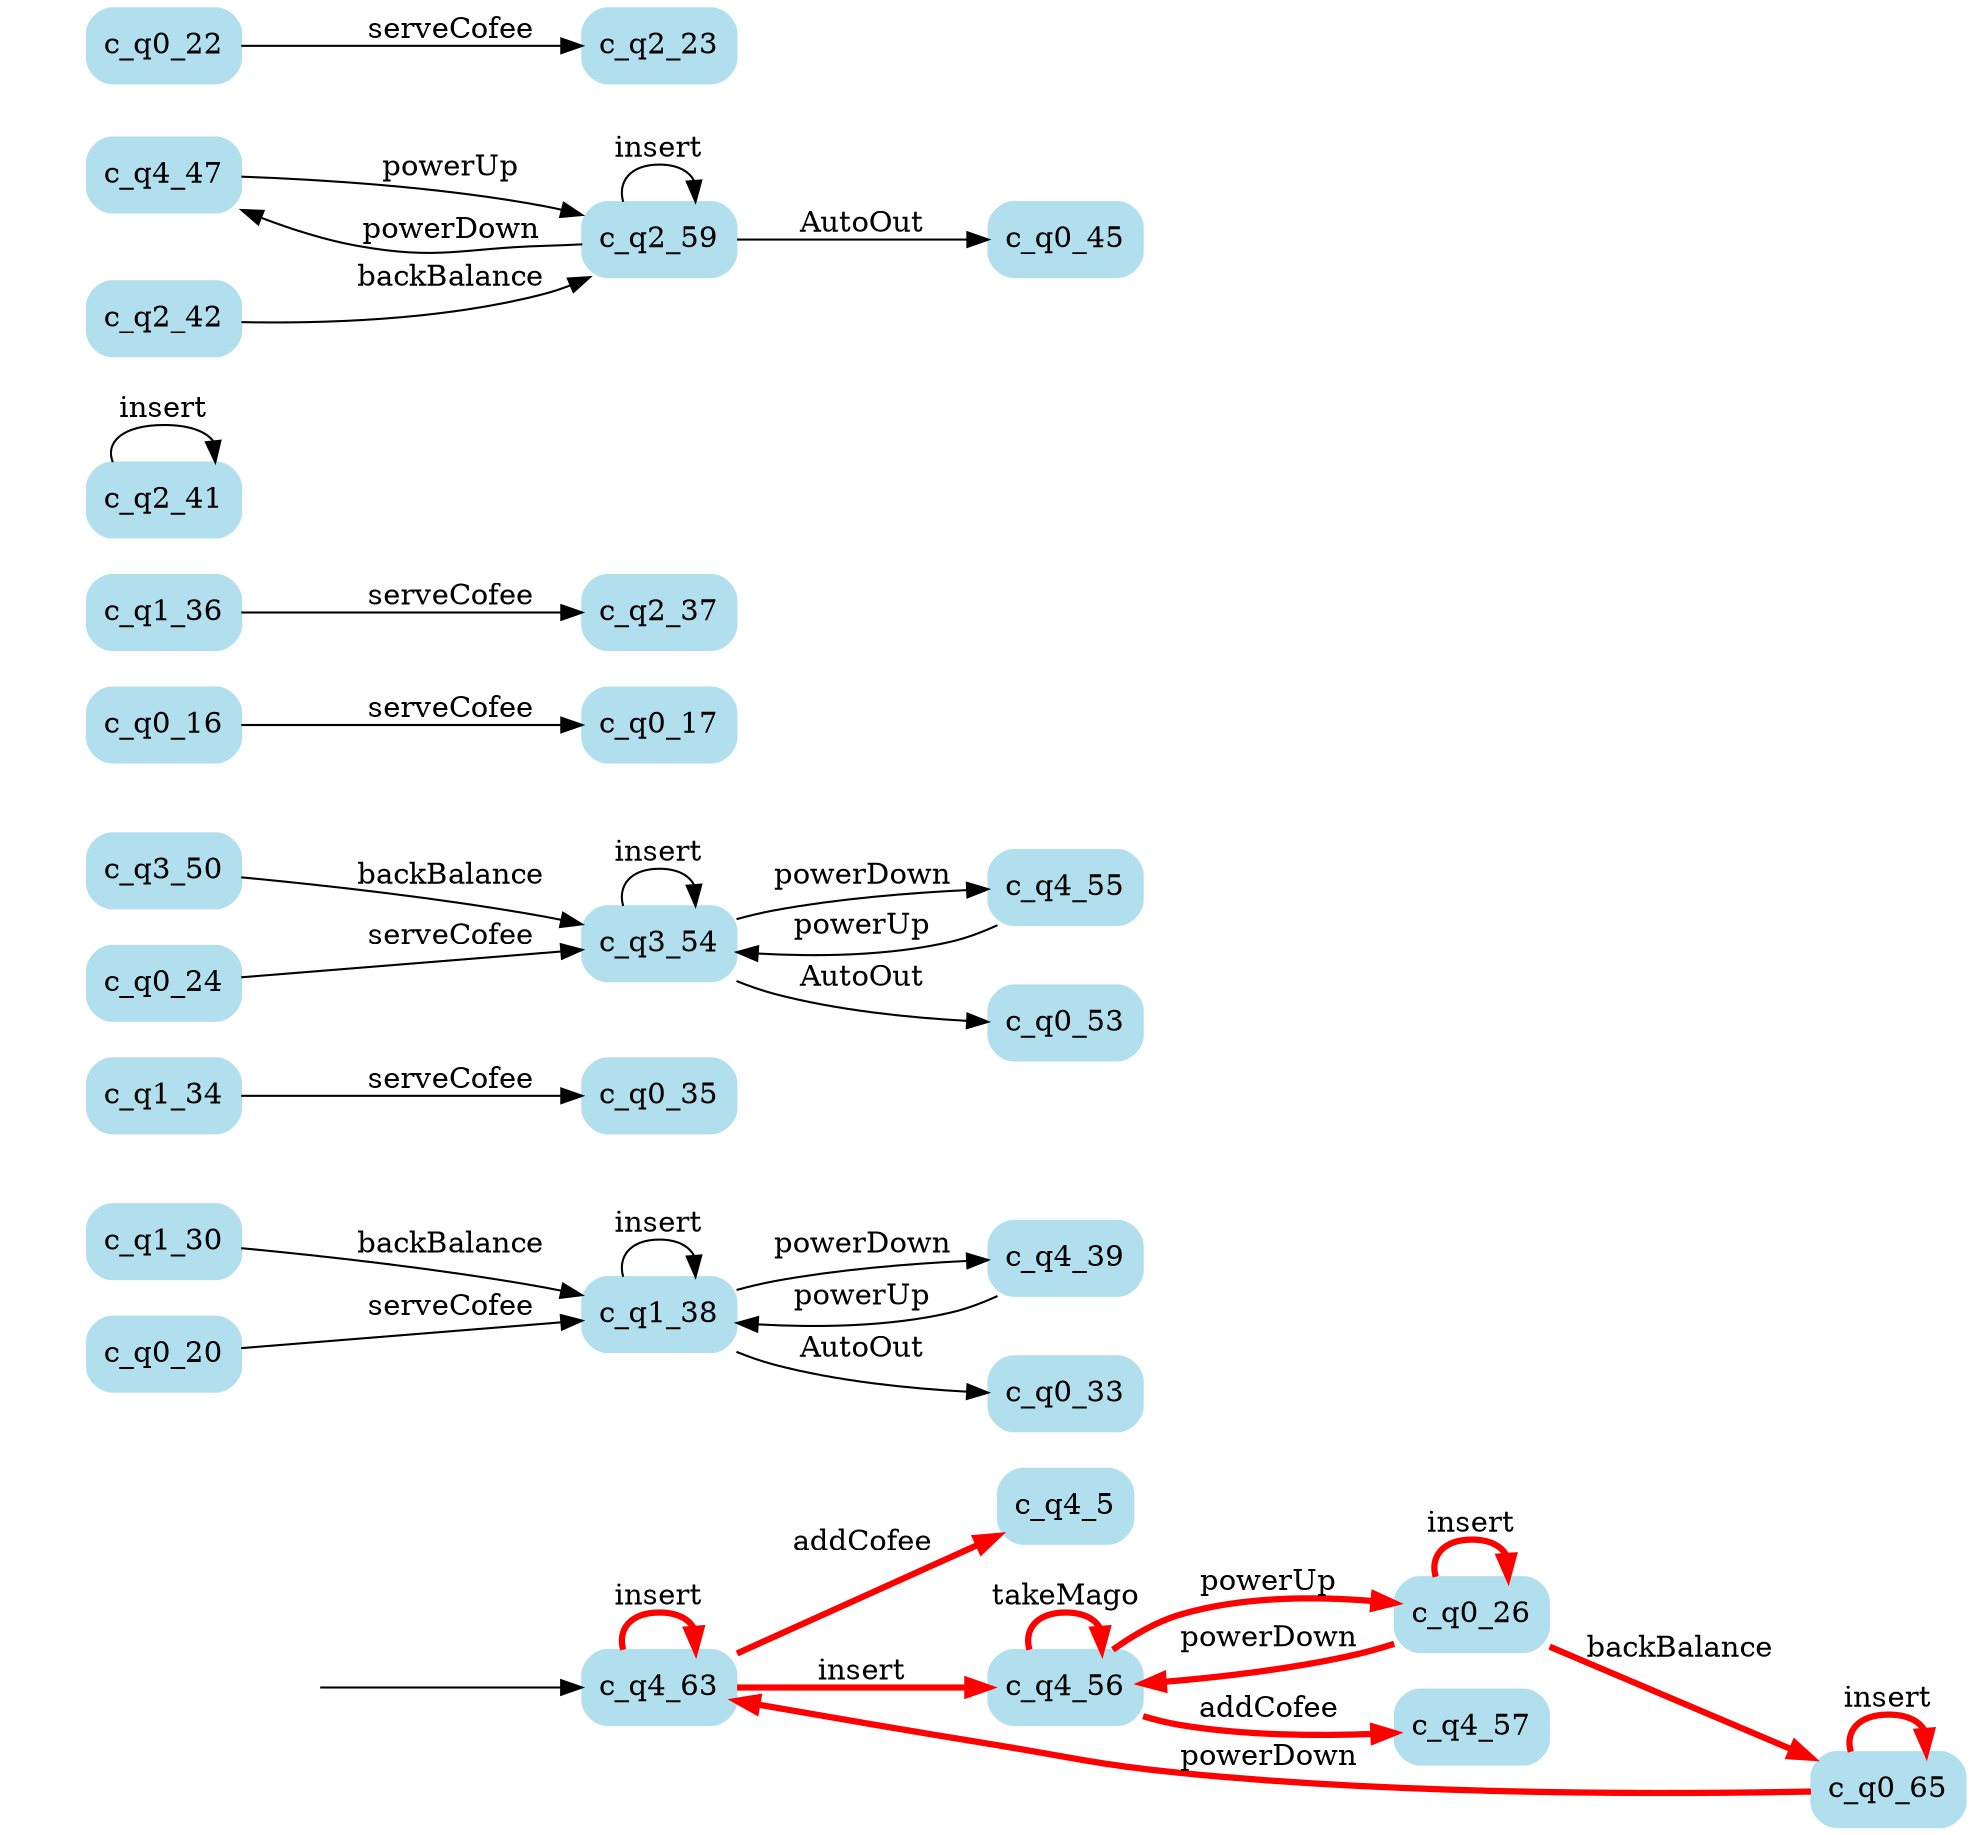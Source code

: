 digraph G {

	rankdir = LR;

	start_c_q4_63[style=invisible];

	node[shape=box, style="rounded, filled", color=lightblue2];

	c_q1_38[label="c_q1_38"];
	c_q0_35[label="c_q0_35"];
	c_q3_50[label="c_q3_50"];
	c_q4_57[label="c_q4_57"];
	c_q0_17[label="c_q0_17"];
	c_q4_55[label="c_q4_55"];
	c_q4_63[label="c_q4_63"];
	c_q0_24[label="c_q0_24"];
	c_q1_30[label="c_q1_30"];
	c_q2_37[label="c_q2_37"];
	c_q0_16[label="c_q0_16"];
	c_q0_20[label="c_q0_20"];
	c_q1_36[label="c_q1_36"];
	c_q0_53[label="c_q0_53"];
	c_q4_5[label="c_q4_5"];
	c_q1_34[label="c_q1_34"];
	c_q2_41[label="c_q2_41"];
	c_q4_47[label="c_q4_47"];
	c_q0_22[label="c_q0_22"];
	c_q2_59[label="c_q2_59"];
	c_q2_23[label="c_q2_23"];
	c_q2_42[label="c_q2_42"];
	c_q0_45[label="c_q0_45"];
	c_q4_39[label="c_q4_39"];
	c_q0_26[label="c_q0_26"];
	c_q4_56[label="c_q4_56"];
	c_q3_54[label="c_q3_54"];
	c_q0_65[label="c_q0_65"];
	c_q0_33[label="c_q0_33"];

	start_c_q4_63 -> c_q4_63;
	c_q4_63 -> c_q4_56[label="insert", penwidth=3, color=red];
	c_q4_56 -> c_q4_56[label="takeMago", penwidth=3, color=red];
	c_q4_63 -> c_q4_5[label="addCofee", penwidth=3, color=red];
	c_q4_56 -> c_q0_26[label="powerUp", penwidth=3, color=red];
	c_q4_39 -> c_q1_38[label="powerUp"];
	c_q4_47 -> c_q2_59[label="powerUp"];
	c_q4_55 -> c_q3_54[label="powerUp"];
	c_q0_26 -> c_q0_26[label="insert", penwidth=3, color=red];
	c_q0_16 -> c_q0_17[label="serveCofee"];
	c_q0_26 -> c_q0_65[label="backBalance", penwidth=3, color=red];
	c_q0_20 -> c_q1_38[label="serveCofee"];
	c_q0_22 -> c_q2_23[label="serveCofee"];
	c_q0_24 -> c_q3_54[label="serveCofee"];
	c_q0_26 -> c_q4_56[label="powerDown", penwidth=3, color=red];
	c_q1_38 -> c_q1_38[label="insert"];
	c_q1_30 -> c_q1_38[label="backBalance"];
	c_q1_38 -> c_q0_33[label="AutoOut"];
	c_q1_34 -> c_q0_35[label="serveCofee"];
	c_q1_36 -> c_q2_37[label="serveCofee"];
	c_q1_38 -> c_q4_39[label="powerDown"];
	c_q2_41 -> c_q2_41[label="insert"];
	c_q2_42 -> c_q2_59[label="backBalance"];
	c_q2_59 -> c_q0_45[label="AutoOut"];
	c_q2_59 -> c_q4_47[label="powerDown"];
	c_q3_54 -> c_q3_54[label="insert"];
	c_q3_50 -> c_q3_54[label="backBalance"];
	c_q3_54 -> c_q0_53[label="AutoOut"];
	c_q3_54 -> c_q4_55[label="powerDown"];
	c_q4_56 -> c_q4_57[label="addCofee", penwidth=3, color=red];
	c_q2_59 -> c_q2_59[label="insert"];
	c_q4_63 -> c_q4_63[label="insert", penwidth=3, color=red];
	c_q0_65 -> c_q4_63[label="powerDown", penwidth=3, color=red];
	c_q0_65 -> c_q0_65[label="insert", penwidth=3, color=red];

}
